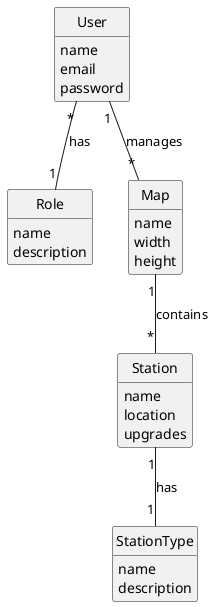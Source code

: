 @startuml
skinparam monochrome true
skinparam packageStyle rectangle
skinparam shadowing false
skinparam classAttributeIconSize 0
hide circle
hide methods

class User {
    name
    email
    password
}

class Role {
    name
    description
}

class Map {
    name
    width
    height
}

class Station {
    name
    location
    upgrades
}

class StationType {
    name
    description
}

' Relações principais
User "*" -- "1" Role : has
User "1" -- "*" Map : manages

Map "1" -- "*" Station : contains
Station "1" -- "1" StationType : has
@enduml